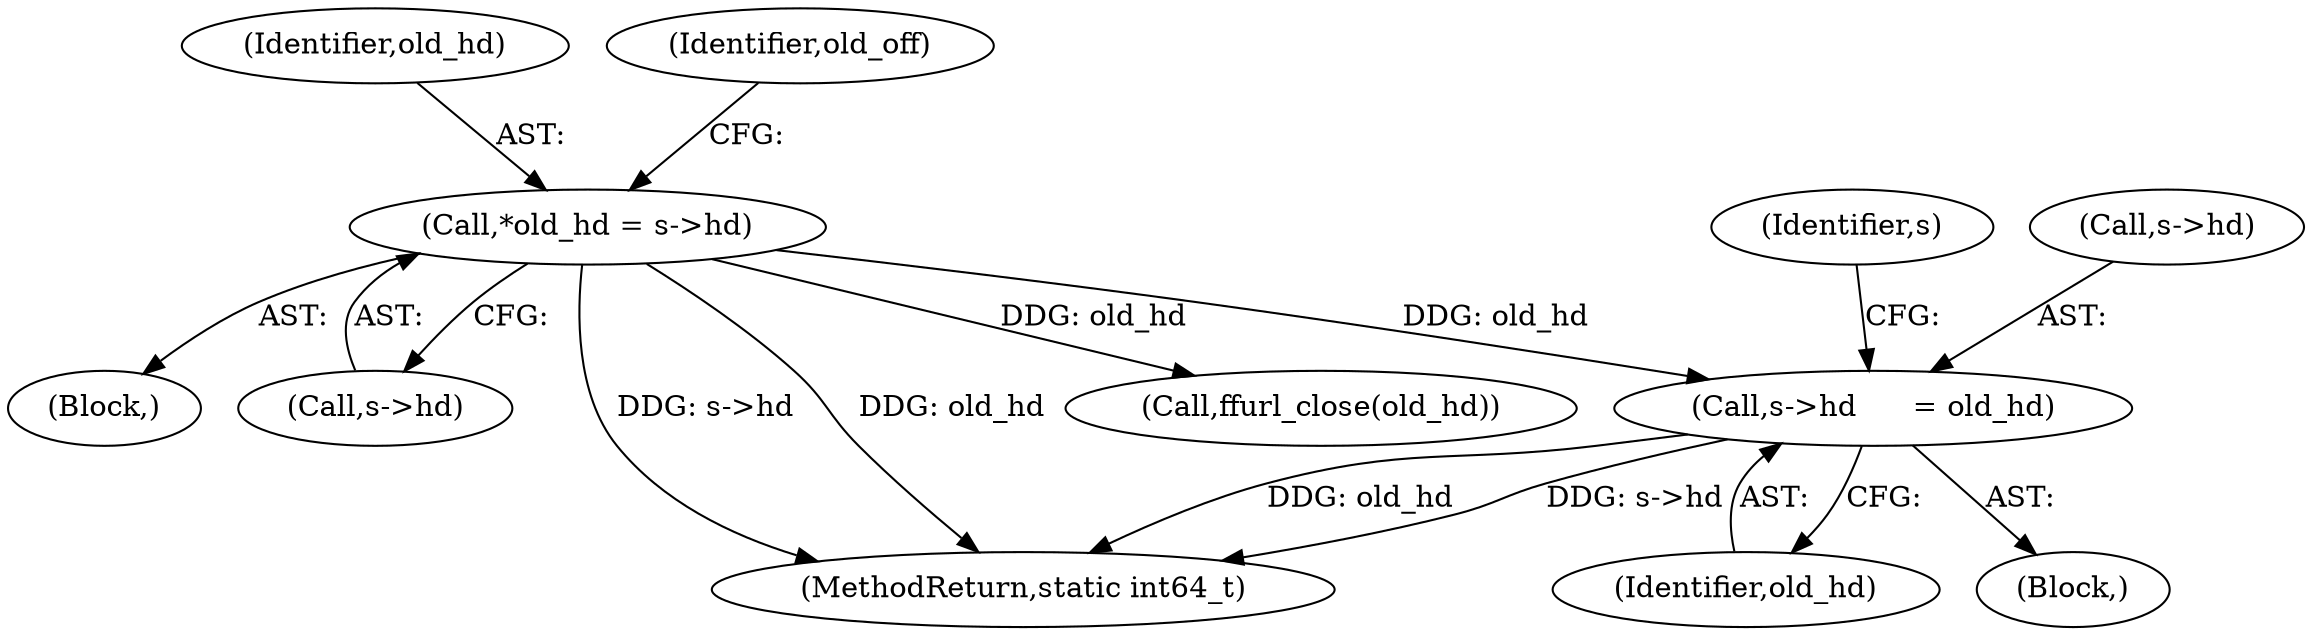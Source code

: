 digraph "0_FFmpeg_2a05c8f813de6f2278827734bf8102291e7484aa_5@pointer" {
"1000286" [label="(Call,s->hd      = old_hd)"];
"1000115" [label="(Call,*old_hd = s->hd)"];
"1000293" [label="(Identifier,s)"];
"1000260" [label="(Block,)"];
"1000115" [label="(Call,*old_hd = s->hd)"];
"1000287" [label="(Call,s->hd)"];
"1000116" [label="(Identifier,old_hd)"];
"1000301" [label="(Call,ffurl_close(old_hd))"];
"1000122" [label="(Identifier,old_off)"];
"1000117" [label="(Call,s->hd)"];
"1000286" [label="(Call,s->hd      = old_hd)"];
"1000107" [label="(Block,)"];
"1000290" [label="(Identifier,old_hd)"];
"1000305" [label="(MethodReturn,static int64_t)"];
"1000286" -> "1000260"  [label="AST: "];
"1000286" -> "1000290"  [label="CFG: "];
"1000287" -> "1000286"  [label="AST: "];
"1000290" -> "1000286"  [label="AST: "];
"1000293" -> "1000286"  [label="CFG: "];
"1000286" -> "1000305"  [label="DDG: old_hd"];
"1000286" -> "1000305"  [label="DDG: s->hd"];
"1000115" -> "1000286"  [label="DDG: old_hd"];
"1000115" -> "1000107"  [label="AST: "];
"1000115" -> "1000117"  [label="CFG: "];
"1000116" -> "1000115"  [label="AST: "];
"1000117" -> "1000115"  [label="AST: "];
"1000122" -> "1000115"  [label="CFG: "];
"1000115" -> "1000305"  [label="DDG: s->hd"];
"1000115" -> "1000305"  [label="DDG: old_hd"];
"1000115" -> "1000301"  [label="DDG: old_hd"];
}
